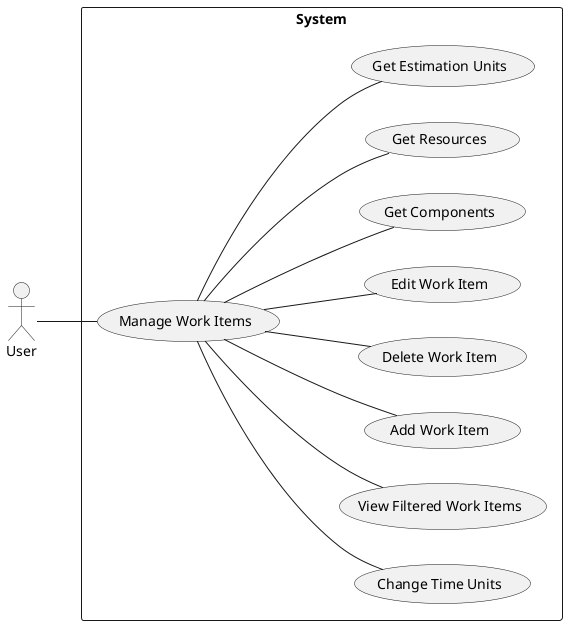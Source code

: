 @startuml "View Dashboard"
    left to right direction

    actor  "User" as user

    rectangle "System" {
        usecase "Manage Work Items" as workitems
        usecase "Change Time Units" as change_time_units
        usecase "View Filtered Work Items" as vw_workitems
        usecase "Add Work Item" as add_workitem
        usecase "Delete Work Item" as delete_workitem
        usecase "Edit Work Item" as edit_workitem

        usecase "Get Components" as get_components
        usecase "Get Resources" as get_resources
        usecase "Get Estimation Units" as get_est_units
    }

    user -- workitems
    workitems -- change_time_units
    workitems -- vw_workitems
    workitems -- add_workitem
    workitems -- delete_workitem
    workitems -- edit_workitem
    workitems -- get_components
    workitems -- get_est_units
    workitems -- get_resources
    
@enduml